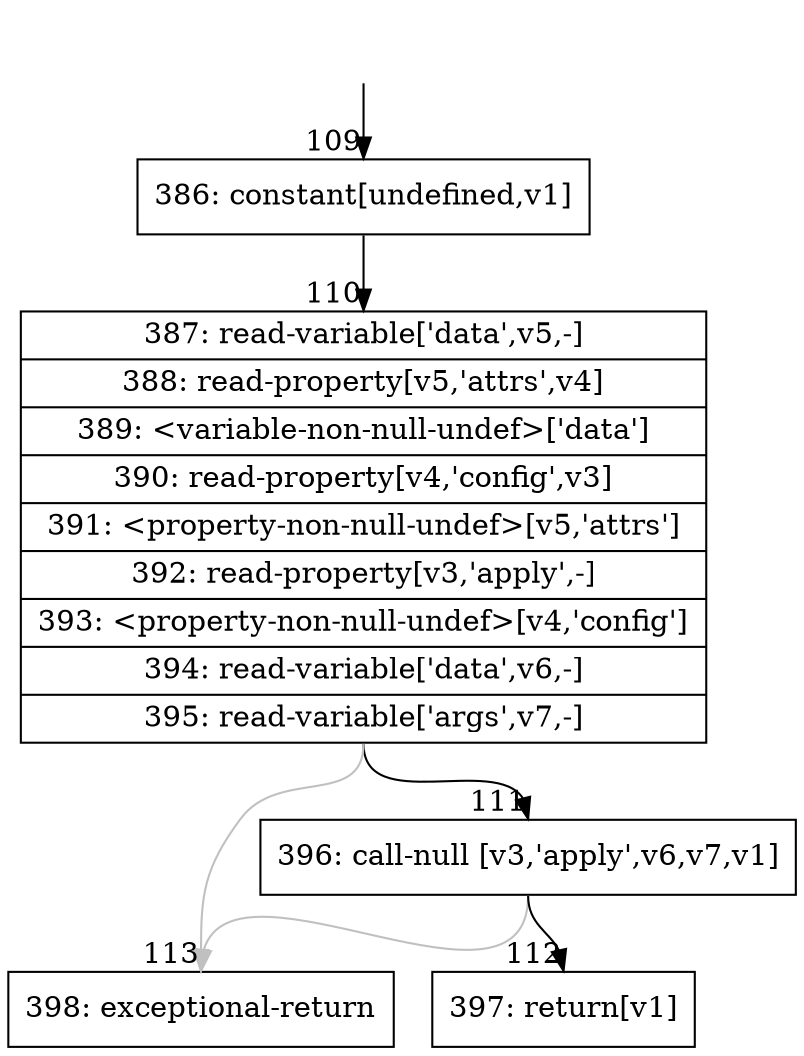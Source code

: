 digraph {
rankdir="TD"
BB_entry7[shape=none,label=""];
BB_entry7 -> BB109 [tailport=s, headport=n, headlabel="    109"]
BB109 [shape=record label="{386: constant[undefined,v1]}" ] 
BB109 -> BB110 [tailport=s, headport=n, headlabel="      110"]
BB110 [shape=record label="{387: read-variable['data',v5,-]|388: read-property[v5,'attrs',v4]|389: \<variable-non-null-undef\>['data']|390: read-property[v4,'config',v3]|391: \<property-non-null-undef\>[v5,'attrs']|392: read-property[v3,'apply',-]|393: \<property-non-null-undef\>[v4,'config']|394: read-variable['data',v6,-]|395: read-variable['args',v7,-]}" ] 
BB110 -> BB111 [tailport=s, headport=n, headlabel="      111"]
BB110 -> BB113 [tailport=s, headport=n, color=gray, headlabel="      113"]
BB111 [shape=record label="{396: call-null [v3,'apply',v6,v7,v1]}" ] 
BB111 -> BB112 [tailport=s, headport=n, headlabel="      112"]
BB111 -> BB113 [tailport=s, headport=n, color=gray]
BB112 [shape=record label="{397: return[v1]}" ] 
BB113 [shape=record label="{398: exceptional-return}" ] 
//#$~ 329
}
